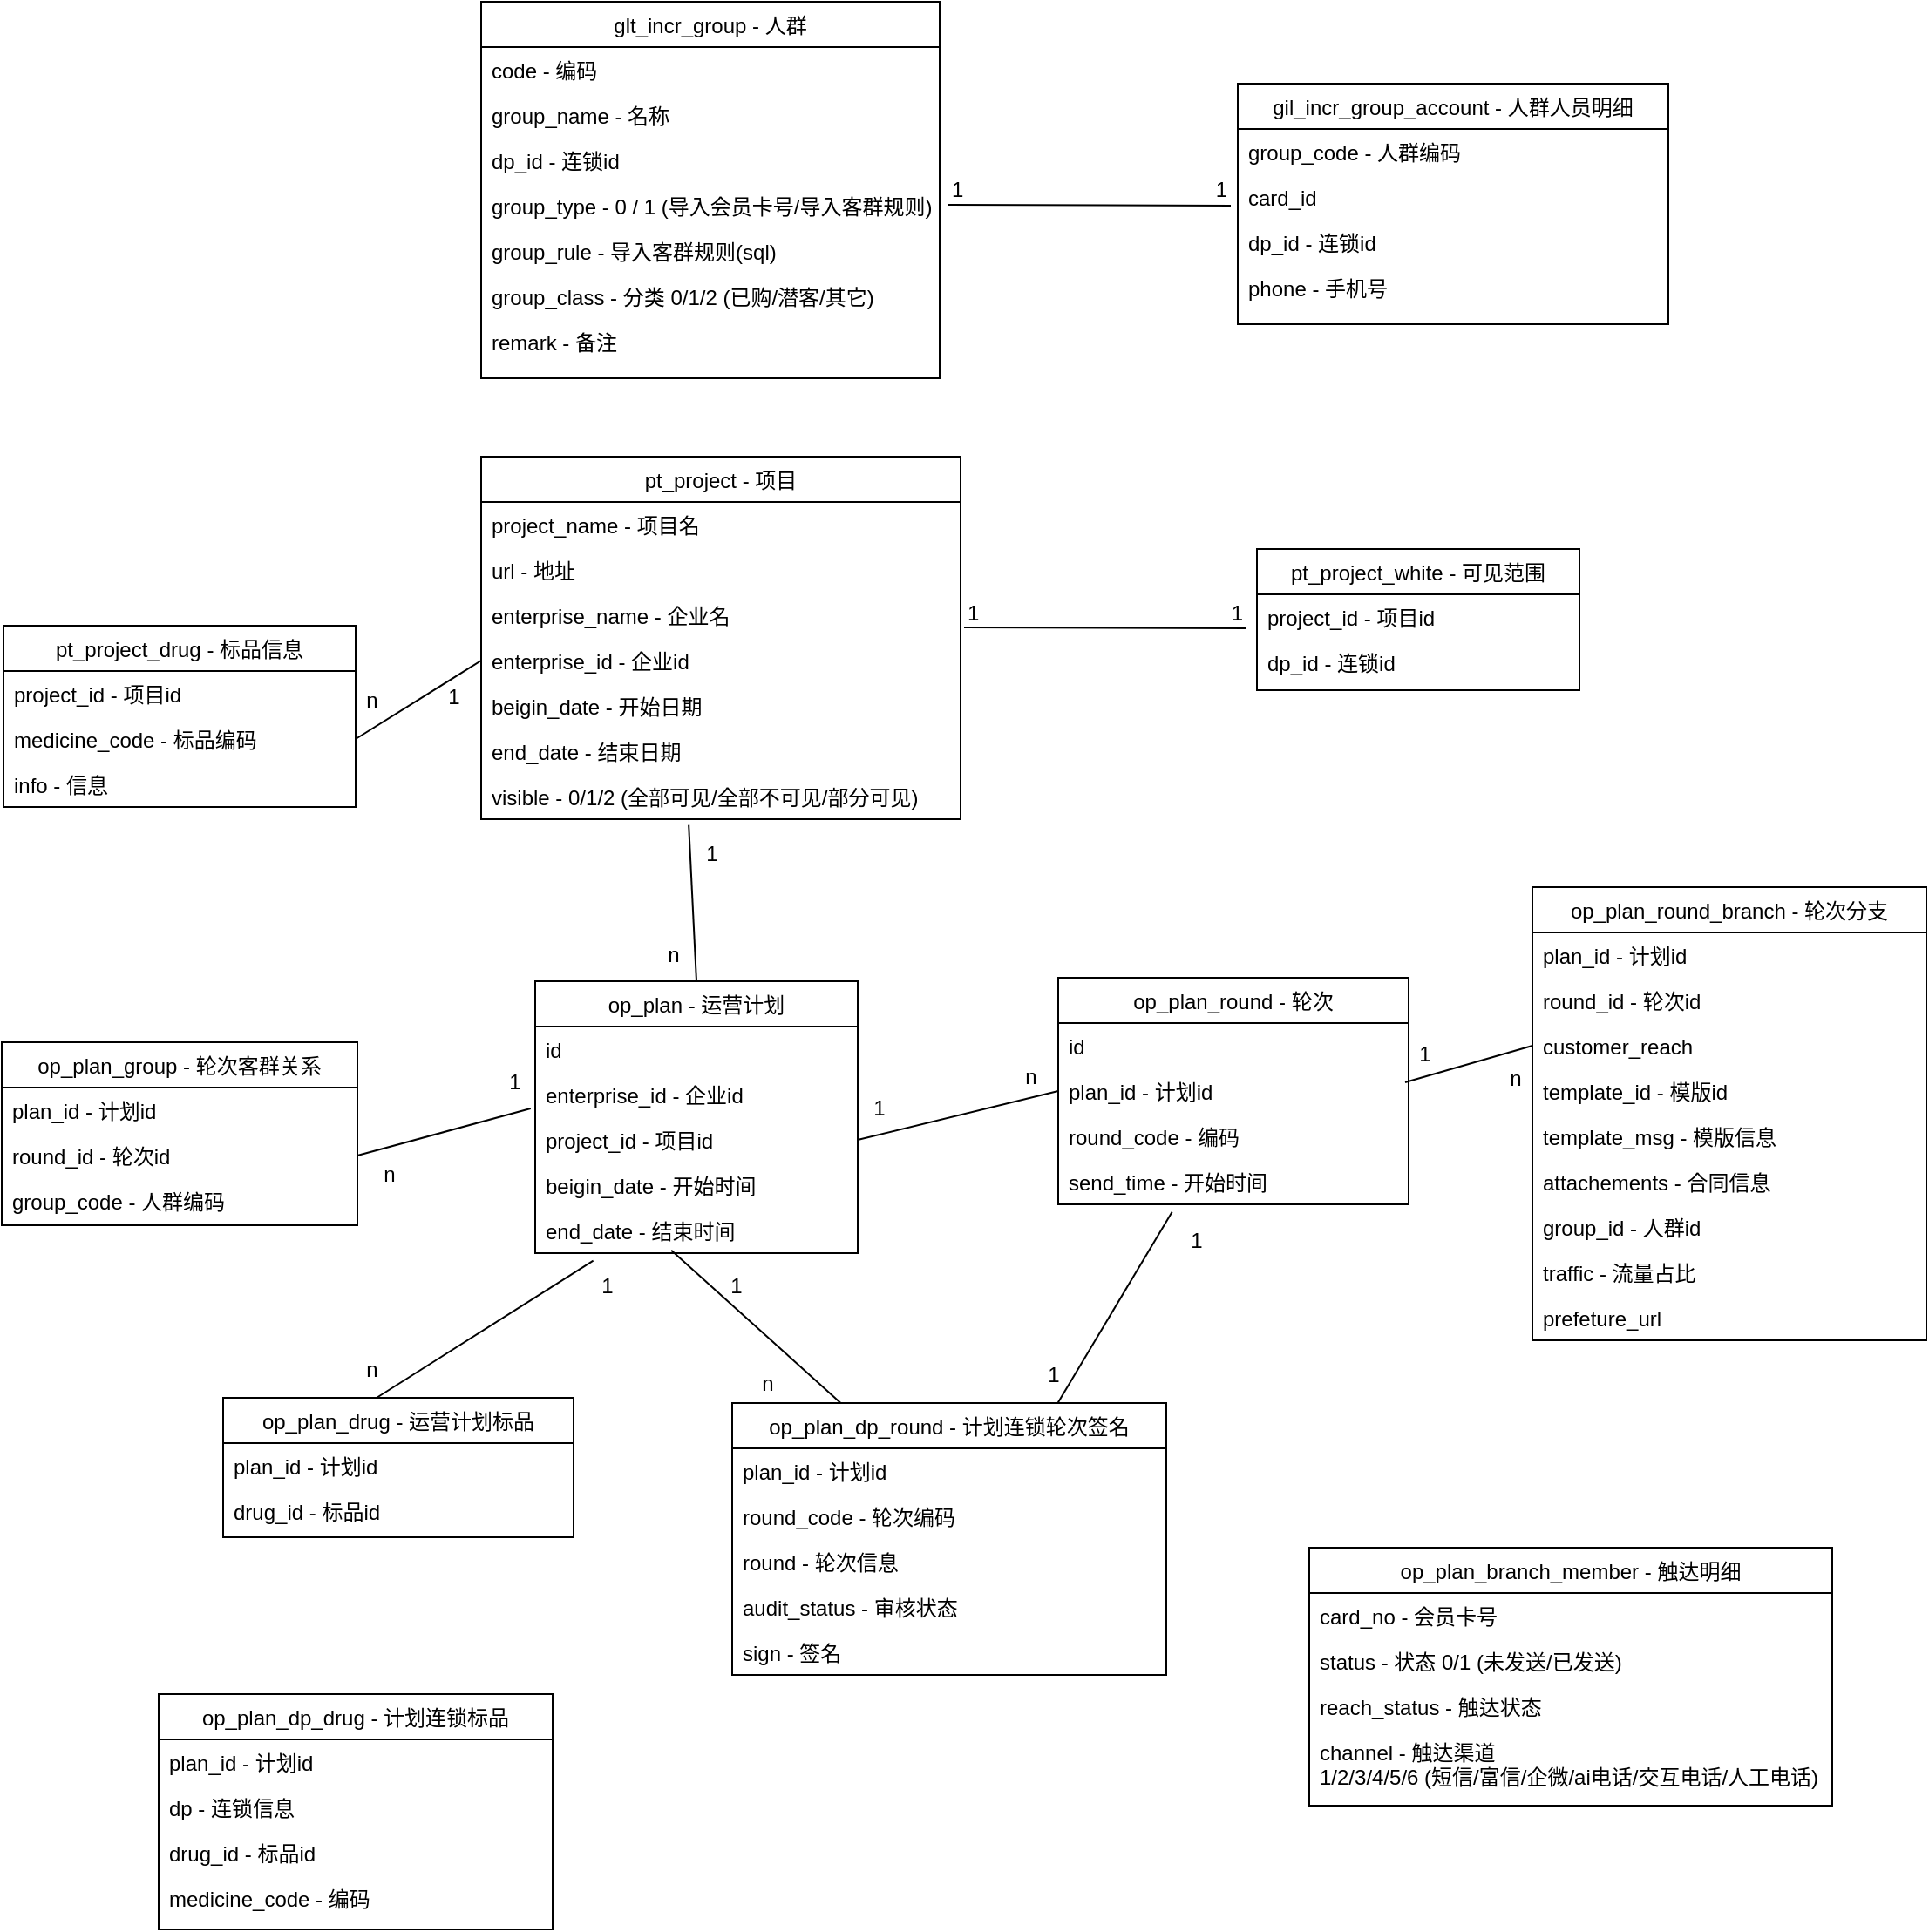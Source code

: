 <mxfile version="24.7.1" type="github">
  <diagram name="第 1 页" id="0kD7cie76N_yvC46N7F2">
    <mxGraphModel dx="2048" dy="759" grid="0" gridSize="10" guides="1" tooltips="1" connect="1" arrows="1" fold="1" page="1" pageScale="1" pageWidth="827" pageHeight="1169" math="0" shadow="0">
      <root>
        <mxCell id="0" />
        <mxCell id="1" parent="0" />
        <mxCell id="XGF8JMr5NNP9agzyp18E-1" value="glt_incr_group - 人群" style="swimlane;fontStyle=0;align=center;verticalAlign=top;childLayout=stackLayout;horizontal=1;startSize=26;horizontalStack=0;resizeParent=1;resizeLast=0;collapsible=1;marginBottom=0;rounded=0;shadow=0;strokeWidth=1;" vertex="1" parent="1">
          <mxGeometry x="121" y="11" width="263" height="216" as="geometry">
            <mxRectangle x="230" y="140" width="160" height="26" as="alternateBounds" />
          </mxGeometry>
        </mxCell>
        <mxCell id="XGF8JMr5NNP9agzyp18E-2" value="code - 编码" style="text;align=left;verticalAlign=top;spacingLeft=4;spacingRight=4;overflow=hidden;rotatable=0;points=[[0,0.5],[1,0.5]];portConstraint=eastwest;" vertex="1" parent="XGF8JMr5NNP9agzyp18E-1">
          <mxGeometry y="26" width="263" height="26" as="geometry" />
        </mxCell>
        <mxCell id="XGF8JMr5NNP9agzyp18E-3" value="group_name - 名称" style="text;align=left;verticalAlign=top;spacingLeft=4;spacingRight=4;overflow=hidden;rotatable=0;points=[[0,0.5],[1,0.5]];portConstraint=eastwest;rounded=0;shadow=0;html=0;" vertex="1" parent="XGF8JMr5NNP9agzyp18E-1">
          <mxGeometry y="52" width="263" height="26" as="geometry" />
        </mxCell>
        <mxCell id="XGF8JMr5NNP9agzyp18E-4" value="dp_id - 连锁id" style="text;align=left;verticalAlign=top;spacingLeft=4;spacingRight=4;overflow=hidden;rotatable=0;points=[[0,0.5],[1,0.5]];portConstraint=eastwest;rounded=0;shadow=0;html=0;" vertex="1" parent="XGF8JMr5NNP9agzyp18E-1">
          <mxGeometry y="78" width="263" height="26" as="geometry" />
        </mxCell>
        <mxCell id="XGF8JMr5NNP9agzyp18E-5" value="group_type - 0 / 1 (导入会员卡号/导入客群规则)" style="text;align=left;verticalAlign=top;spacingLeft=4;spacingRight=4;overflow=hidden;rotatable=0;points=[[0,0.5],[1,0.5]];portConstraint=eastwest;rounded=0;shadow=0;html=0;textShadow=0;" vertex="1" parent="XGF8JMr5NNP9agzyp18E-1">
          <mxGeometry y="104" width="263" height="26" as="geometry" />
        </mxCell>
        <mxCell id="XGF8JMr5NNP9agzyp18E-6" value="group_rule - 导入客群规则(sql)" style="text;align=left;verticalAlign=top;spacingLeft=4;spacingRight=4;overflow=hidden;rotatable=0;points=[[0,0.5],[1,0.5]];portConstraint=eastwest;rounded=0;shadow=0;html=0;textShadow=0;" vertex="1" parent="XGF8JMr5NNP9agzyp18E-1">
          <mxGeometry y="130" width="263" height="26" as="geometry" />
        </mxCell>
        <mxCell id="XGF8JMr5NNP9agzyp18E-7" value="group_class - 分类 0/1/2 (已购/潜客/其它)" style="text;align=left;verticalAlign=top;spacingLeft=4;spacingRight=4;overflow=hidden;rotatable=0;points=[[0,0.5],[1,0.5]];portConstraint=eastwest;rounded=0;shadow=0;html=0;textShadow=0;" vertex="1" parent="XGF8JMr5NNP9agzyp18E-1">
          <mxGeometry y="156" width="263" height="26" as="geometry" />
        </mxCell>
        <mxCell id="XGF8JMr5NNP9agzyp18E-8" value="remark - 备注" style="text;align=left;verticalAlign=top;spacingLeft=4;spacingRight=4;overflow=hidden;rotatable=0;points=[[0,0.5],[1,0.5]];portConstraint=eastwest;rounded=0;shadow=0;html=0;textShadow=0;" vertex="1" parent="XGF8JMr5NNP9agzyp18E-1">
          <mxGeometry y="182" width="263" height="26" as="geometry" />
        </mxCell>
        <mxCell id="XGF8JMr5NNP9agzyp18E-9" value="pt_project_drug - 标品信息" style="swimlane;fontStyle=0;align=center;verticalAlign=top;childLayout=stackLayout;horizontal=1;startSize=26;horizontalStack=0;resizeParent=1;resizeLast=0;collapsible=1;marginBottom=0;rounded=0;shadow=0;strokeWidth=1;" vertex="1" parent="1">
          <mxGeometry x="-153" y="369" width="202" height="104" as="geometry">
            <mxRectangle x="130" y="380" width="160" height="26" as="alternateBounds" />
          </mxGeometry>
        </mxCell>
        <mxCell id="XGF8JMr5NNP9agzyp18E-10" value="project_id - 项目id" style="text;align=left;verticalAlign=top;spacingLeft=4;spacingRight=4;overflow=hidden;rotatable=0;points=[[0,0.5],[1,0.5]];portConstraint=eastwest;" vertex="1" parent="XGF8JMr5NNP9agzyp18E-9">
          <mxGeometry y="26" width="202" height="26" as="geometry" />
        </mxCell>
        <mxCell id="XGF8JMr5NNP9agzyp18E-11" value="medicine_code - 标品编码" style="text;align=left;verticalAlign=top;spacingLeft=4;spacingRight=4;overflow=hidden;rotatable=0;points=[[0,0.5],[1,0.5]];portConstraint=eastwest;" vertex="1" parent="XGF8JMr5NNP9agzyp18E-9">
          <mxGeometry y="52" width="202" height="26" as="geometry" />
        </mxCell>
        <mxCell id="XGF8JMr5NNP9agzyp18E-12" value="info - 信息" style="text;align=left;verticalAlign=top;spacingLeft=4;spacingRight=4;overflow=hidden;rotatable=0;points=[[0,0.5],[1,0.5]];portConstraint=eastwest;" vertex="1" parent="XGF8JMr5NNP9agzyp18E-9">
          <mxGeometry y="78" width="202" height="26" as="geometry" />
        </mxCell>
        <mxCell id="XGF8JMr5NNP9agzyp18E-13" value="pt_project - 项目" style="swimlane;fontStyle=0;align=center;verticalAlign=top;childLayout=stackLayout;horizontal=1;startSize=26;horizontalStack=0;resizeParent=1;resizeLast=0;collapsible=1;marginBottom=0;rounded=0;shadow=0;strokeWidth=1;" vertex="1" parent="1">
          <mxGeometry x="121" y="272" width="275" height="208" as="geometry">
            <mxRectangle x="340" y="380" width="170" height="26" as="alternateBounds" />
          </mxGeometry>
        </mxCell>
        <mxCell id="XGF8JMr5NNP9agzyp18E-14" value="project_name - 项目名" style="text;align=left;verticalAlign=top;spacingLeft=4;spacingRight=4;overflow=hidden;rotatable=0;points=[[0,0.5],[1,0.5]];portConstraint=eastwest;" vertex="1" parent="XGF8JMr5NNP9agzyp18E-13">
          <mxGeometry y="26" width="275" height="26" as="geometry" />
        </mxCell>
        <mxCell id="XGF8JMr5NNP9agzyp18E-15" value="url - 地址" style="text;align=left;verticalAlign=top;spacingLeft=4;spacingRight=4;overflow=hidden;rotatable=0;points=[[0,0.5],[1,0.5]];portConstraint=eastwest;" vertex="1" parent="XGF8JMr5NNP9agzyp18E-13">
          <mxGeometry y="52" width="275" height="26" as="geometry" />
        </mxCell>
        <mxCell id="XGF8JMr5NNP9agzyp18E-16" value="enterprise_name - 企业名" style="text;align=left;verticalAlign=top;spacingLeft=4;spacingRight=4;overflow=hidden;rotatable=0;points=[[0,0.5],[1,0.5]];portConstraint=eastwest;" vertex="1" parent="XGF8JMr5NNP9agzyp18E-13">
          <mxGeometry y="78" width="275" height="26" as="geometry" />
        </mxCell>
        <mxCell id="XGF8JMr5NNP9agzyp18E-17" value="enterprise_id - 企业id" style="text;align=left;verticalAlign=top;spacingLeft=4;spacingRight=4;overflow=hidden;rotatable=0;points=[[0,0.5],[1,0.5]];portConstraint=eastwest;" vertex="1" parent="XGF8JMr5NNP9agzyp18E-13">
          <mxGeometry y="104" width="275" height="26" as="geometry" />
        </mxCell>
        <mxCell id="XGF8JMr5NNP9agzyp18E-18" value="beigin_date - 开始日期" style="text;align=left;verticalAlign=top;spacingLeft=4;spacingRight=4;overflow=hidden;rotatable=0;points=[[0,0.5],[1,0.5]];portConstraint=eastwest;" vertex="1" parent="XGF8JMr5NNP9agzyp18E-13">
          <mxGeometry y="130" width="275" height="26" as="geometry" />
        </mxCell>
        <mxCell id="XGF8JMr5NNP9agzyp18E-19" value="end_date - 结束日期" style="text;align=left;verticalAlign=top;spacingLeft=4;spacingRight=4;overflow=hidden;rotatable=0;points=[[0,0.5],[1,0.5]];portConstraint=eastwest;" vertex="1" parent="XGF8JMr5NNP9agzyp18E-13">
          <mxGeometry y="156" width="275" height="26" as="geometry" />
        </mxCell>
        <mxCell id="XGF8JMr5NNP9agzyp18E-20" value="visible - 0/1/2 (全部可见/全部不可见/部分可见)" style="text;align=left;verticalAlign=top;spacingLeft=4;spacingRight=4;overflow=hidden;rotatable=0;points=[[0,0.5],[1,0.5]];portConstraint=eastwest;" vertex="1" parent="XGF8JMr5NNP9agzyp18E-13">
          <mxGeometry y="182" width="275" height="26" as="geometry" />
        </mxCell>
        <mxCell id="XGF8JMr5NNP9agzyp18E-21" value="gil_incr_group_account - 人群人员明细" style="swimlane;fontStyle=0;align=center;verticalAlign=top;childLayout=stackLayout;horizontal=1;startSize=26;horizontalStack=0;resizeParent=1;resizeLast=0;collapsible=1;marginBottom=0;rounded=0;shadow=0;strokeWidth=1;" vertex="1" parent="1">
          <mxGeometry x="555" y="58" width="247" height="138" as="geometry">
            <mxRectangle x="550" y="140" width="160" height="26" as="alternateBounds" />
          </mxGeometry>
        </mxCell>
        <mxCell id="XGF8JMr5NNP9agzyp18E-22" value="group_code - 人群编码" style="text;align=left;verticalAlign=top;spacingLeft=4;spacingRight=4;overflow=hidden;rotatable=0;points=[[0,0.5],[1,0.5]];portConstraint=eastwest;" vertex="1" parent="XGF8JMr5NNP9agzyp18E-21">
          <mxGeometry y="26" width="247" height="26" as="geometry" />
        </mxCell>
        <mxCell id="XGF8JMr5NNP9agzyp18E-23" value="card_id" style="text;align=left;verticalAlign=top;spacingLeft=4;spacingRight=4;overflow=hidden;rotatable=0;points=[[0,0.5],[1,0.5]];portConstraint=eastwest;rounded=0;shadow=0;html=0;" vertex="1" parent="XGF8JMr5NNP9agzyp18E-21">
          <mxGeometry y="52" width="247" height="26" as="geometry" />
        </mxCell>
        <mxCell id="XGF8JMr5NNP9agzyp18E-24" value="dp_id - 连锁id" style="text;align=left;verticalAlign=top;spacingLeft=4;spacingRight=4;overflow=hidden;rotatable=0;points=[[0,0.5],[1,0.5]];portConstraint=eastwest;rounded=0;shadow=0;html=0;" vertex="1" parent="XGF8JMr5NNP9agzyp18E-21">
          <mxGeometry y="78" width="247" height="26" as="geometry" />
        </mxCell>
        <mxCell id="XGF8JMr5NNP9agzyp18E-25" value="phone - 手机号" style="text;align=left;verticalAlign=top;spacingLeft=4;spacingRight=4;overflow=hidden;rotatable=0;points=[[0,0.5],[1,0.5]];portConstraint=eastwest;rounded=0;shadow=0;html=0;" vertex="1" parent="XGF8JMr5NNP9agzyp18E-21">
          <mxGeometry y="104" width="247" height="28" as="geometry" />
        </mxCell>
        <mxCell id="XGF8JMr5NNP9agzyp18E-26" value="pt_project_white - 可见范围" style="swimlane;fontStyle=0;align=center;verticalAlign=top;childLayout=stackLayout;horizontal=1;startSize=26;horizontalStack=0;resizeParent=1;resizeLast=0;collapsible=1;marginBottom=0;rounded=0;shadow=0;strokeWidth=1;" vertex="1" parent="1">
          <mxGeometry x="566" y="325" width="185" height="81" as="geometry">
            <mxRectangle x="130" y="380" width="160" height="26" as="alternateBounds" />
          </mxGeometry>
        </mxCell>
        <mxCell id="XGF8JMr5NNP9agzyp18E-27" value="project_id - 项目id" style="text;align=left;verticalAlign=top;spacingLeft=4;spacingRight=4;overflow=hidden;rotatable=0;points=[[0,0.5],[1,0.5]];portConstraint=eastwest;" vertex="1" parent="XGF8JMr5NNP9agzyp18E-26">
          <mxGeometry y="26" width="185" height="26" as="geometry" />
        </mxCell>
        <mxCell id="XGF8JMr5NNP9agzyp18E-28" value="dp_id - 连锁id" style="text;align=left;verticalAlign=top;spacingLeft=4;spacingRight=4;overflow=hidden;rotatable=0;points=[[0,0.5],[1,0.5]];portConstraint=eastwest;rounded=0;shadow=0;html=0;" vertex="1" parent="XGF8JMr5NNP9agzyp18E-26">
          <mxGeometry y="52" width="185" height="26" as="geometry" />
        </mxCell>
        <mxCell id="XGF8JMr5NNP9agzyp18E-29" value="op_plan - 运营计划" style="swimlane;fontStyle=0;align=center;verticalAlign=top;childLayout=stackLayout;horizontal=1;startSize=26;horizontalStack=0;resizeParent=1;resizeLast=0;collapsible=1;marginBottom=0;rounded=0;shadow=0;strokeWidth=1;" vertex="1" parent="1">
          <mxGeometry x="152" y="573" width="185" height="156" as="geometry">
            <mxRectangle x="130" y="380" width="160" height="26" as="alternateBounds" />
          </mxGeometry>
        </mxCell>
        <mxCell id="XGF8JMr5NNP9agzyp18E-30" value="id" style="text;align=left;verticalAlign=top;spacingLeft=4;spacingRight=4;overflow=hidden;rotatable=0;points=[[0,0.5],[1,0.5]];portConstraint=eastwest;" vertex="1" parent="XGF8JMr5NNP9agzyp18E-29">
          <mxGeometry y="26" width="185" height="26" as="geometry" />
        </mxCell>
        <mxCell id="XGF8JMr5NNP9agzyp18E-31" value="enterprise_id - 企业id" style="text;align=left;verticalAlign=top;spacingLeft=4;spacingRight=4;overflow=hidden;rotatable=0;points=[[0,0.5],[1,0.5]];portConstraint=eastwest;" vertex="1" parent="XGF8JMr5NNP9agzyp18E-29">
          <mxGeometry y="52" width="185" height="26" as="geometry" />
        </mxCell>
        <mxCell id="XGF8JMr5NNP9agzyp18E-32" value="project_id - 项目id" style="text;align=left;verticalAlign=top;spacingLeft=4;spacingRight=4;overflow=hidden;rotatable=0;points=[[0,0.5],[1,0.5]];portConstraint=eastwest;rounded=0;shadow=0;html=0;" vertex="1" parent="XGF8JMr5NNP9agzyp18E-29">
          <mxGeometry y="78" width="185" height="26" as="geometry" />
        </mxCell>
        <mxCell id="XGF8JMr5NNP9agzyp18E-33" value="beigin_date - 开始时间" style="text;align=left;verticalAlign=top;spacingLeft=4;spacingRight=4;overflow=hidden;rotatable=0;points=[[0,0.5],[1,0.5]];portConstraint=eastwest;rounded=0;shadow=0;html=0;" vertex="1" parent="XGF8JMr5NNP9agzyp18E-29">
          <mxGeometry y="104" width="185" height="26" as="geometry" />
        </mxCell>
        <mxCell id="XGF8JMr5NNP9agzyp18E-34" value="end_date - 结束时间" style="text;align=left;verticalAlign=top;spacingLeft=4;spacingRight=4;overflow=hidden;rotatable=0;points=[[0,0.5],[1,0.5]];portConstraint=eastwest;rounded=0;shadow=0;html=0;" vertex="1" parent="XGF8JMr5NNP9agzyp18E-29">
          <mxGeometry y="130" width="185" height="26" as="geometry" />
        </mxCell>
        <mxCell id="XGF8JMr5NNP9agzyp18E-35" value="op_plan_drug - 运营计划标品" style="swimlane;fontStyle=0;align=center;verticalAlign=top;childLayout=stackLayout;horizontal=1;startSize=26;horizontalStack=0;resizeParent=1;resizeLast=0;collapsible=1;marginBottom=0;rounded=0;shadow=0;strokeWidth=1;" vertex="1" parent="1">
          <mxGeometry x="-27" y="812" width="201" height="80" as="geometry">
            <mxRectangle x="130" y="380" width="160" height="26" as="alternateBounds" />
          </mxGeometry>
        </mxCell>
        <mxCell id="XGF8JMr5NNP9agzyp18E-36" value="plan_id - 计划id" style="text;align=left;verticalAlign=top;spacingLeft=4;spacingRight=4;overflow=hidden;rotatable=0;points=[[0,0.5],[1,0.5]];portConstraint=eastwest;" vertex="1" parent="XGF8JMr5NNP9agzyp18E-35">
          <mxGeometry y="26" width="201" height="26" as="geometry" />
        </mxCell>
        <mxCell id="XGF8JMr5NNP9agzyp18E-37" value="drug_id - 标品id" style="text;align=left;verticalAlign=top;spacingLeft=4;spacingRight=4;overflow=hidden;rotatable=0;points=[[0,0.5],[1,0.5]];portConstraint=eastwest;rounded=0;shadow=0;html=0;" vertex="1" parent="XGF8JMr5NNP9agzyp18E-35">
          <mxGeometry y="52" width="201" height="26" as="geometry" />
        </mxCell>
        <mxCell id="XGF8JMr5NNP9agzyp18E-38" value="op_plan_round - 轮次" style="swimlane;fontStyle=0;align=center;verticalAlign=top;childLayout=stackLayout;horizontal=1;startSize=26;horizontalStack=0;resizeParent=1;resizeLast=0;collapsible=1;marginBottom=0;rounded=0;shadow=0;strokeWidth=1;" vertex="1" parent="1">
          <mxGeometry x="452" y="571" width="201" height="130" as="geometry">
            <mxRectangle x="130" y="380" width="160" height="26" as="alternateBounds" />
          </mxGeometry>
        </mxCell>
        <mxCell id="XGF8JMr5NNP9agzyp18E-39" value="id" style="text;align=left;verticalAlign=top;spacingLeft=4;spacingRight=4;overflow=hidden;rotatable=0;points=[[0,0.5],[1,0.5]];portConstraint=eastwest;" vertex="1" parent="XGF8JMr5NNP9agzyp18E-38">
          <mxGeometry y="26" width="201" height="26" as="geometry" />
        </mxCell>
        <mxCell id="XGF8JMr5NNP9agzyp18E-40" value="plan_id - 计划id" style="text;align=left;verticalAlign=top;spacingLeft=4;spacingRight=4;overflow=hidden;rotatable=0;points=[[0,0.5],[1,0.5]];portConstraint=eastwest;" vertex="1" parent="XGF8JMr5NNP9agzyp18E-38">
          <mxGeometry y="52" width="201" height="26" as="geometry" />
        </mxCell>
        <mxCell id="XGF8JMr5NNP9agzyp18E-41" value="round_code - 编码" style="text;align=left;verticalAlign=top;spacingLeft=4;spacingRight=4;overflow=hidden;rotatable=0;points=[[0,0.5],[1,0.5]];portConstraint=eastwest;rounded=0;shadow=0;html=0;" vertex="1" parent="XGF8JMr5NNP9agzyp18E-38">
          <mxGeometry y="78" width="201" height="26" as="geometry" />
        </mxCell>
        <mxCell id="XGF8JMr5NNP9agzyp18E-42" value="send_time - 开始时间" style="text;align=left;verticalAlign=top;spacingLeft=4;spacingRight=4;overflow=hidden;rotatable=0;points=[[0,0.5],[1,0.5]];portConstraint=eastwest;rounded=0;shadow=0;html=0;" vertex="1" parent="XGF8JMr5NNP9agzyp18E-38">
          <mxGeometry y="104" width="201" height="26" as="geometry" />
        </mxCell>
        <mxCell id="XGF8JMr5NNP9agzyp18E-43" value="op_plan_group - 轮次客群关系" style="swimlane;fontStyle=0;align=center;verticalAlign=top;childLayout=stackLayout;horizontal=1;startSize=26;horizontalStack=0;resizeParent=1;resizeLast=0;collapsible=1;marginBottom=0;rounded=0;shadow=0;strokeWidth=1;" vertex="1" parent="1">
          <mxGeometry x="-154" y="608" width="204" height="105" as="geometry">
            <mxRectangle x="130" y="380" width="160" height="26" as="alternateBounds" />
          </mxGeometry>
        </mxCell>
        <mxCell id="XGF8JMr5NNP9agzyp18E-44" value="plan_id - 计划id" style="text;align=left;verticalAlign=top;spacingLeft=4;spacingRight=4;overflow=hidden;rotatable=0;points=[[0,0.5],[1,0.5]];portConstraint=eastwest;" vertex="1" parent="XGF8JMr5NNP9agzyp18E-43">
          <mxGeometry y="26" width="204" height="26" as="geometry" />
        </mxCell>
        <mxCell id="XGF8JMr5NNP9agzyp18E-45" value="round_id - 轮次id" style="text;align=left;verticalAlign=top;spacingLeft=4;spacingRight=4;overflow=hidden;rotatable=0;points=[[0,0.5],[1,0.5]];portConstraint=eastwest;rounded=0;shadow=0;html=0;" vertex="1" parent="XGF8JMr5NNP9agzyp18E-43">
          <mxGeometry y="52" width="204" height="26" as="geometry" />
        </mxCell>
        <mxCell id="XGF8JMr5NNP9agzyp18E-46" value="group_code - 人群编码" style="text;align=left;verticalAlign=top;spacingLeft=4;spacingRight=4;overflow=hidden;rotatable=0;points=[[0,0.5],[1,0.5]];portConstraint=eastwest;rounded=0;shadow=0;html=0;" vertex="1" parent="XGF8JMr5NNP9agzyp18E-43">
          <mxGeometry y="78" width="204" height="26" as="geometry" />
        </mxCell>
        <mxCell id="XGF8JMr5NNP9agzyp18E-47" value="op_plan_round_branch - 轮次分支" style="swimlane;fontStyle=0;align=center;verticalAlign=top;childLayout=stackLayout;horizontal=1;startSize=26;horizontalStack=0;resizeParent=1;resizeLast=0;collapsible=1;marginBottom=0;rounded=0;shadow=0;strokeWidth=1;" vertex="1" parent="1">
          <mxGeometry x="724" y="519" width="226" height="260" as="geometry">
            <mxRectangle x="130" y="380" width="160" height="26" as="alternateBounds" />
          </mxGeometry>
        </mxCell>
        <mxCell id="XGF8JMr5NNP9agzyp18E-48" value="plan_id - 计划id" style="text;align=left;verticalAlign=top;spacingLeft=4;spacingRight=4;overflow=hidden;rotatable=0;points=[[0,0.5],[1,0.5]];portConstraint=eastwest;" vertex="1" parent="XGF8JMr5NNP9agzyp18E-47">
          <mxGeometry y="26" width="226" height="26" as="geometry" />
        </mxCell>
        <mxCell id="XGF8JMr5NNP9agzyp18E-49" value="round_id - 轮次id" style="text;align=left;verticalAlign=top;spacingLeft=4;spacingRight=4;overflow=hidden;rotatable=0;points=[[0,0.5],[1,0.5]];portConstraint=eastwest;rounded=0;shadow=0;html=0;" vertex="1" parent="XGF8JMr5NNP9agzyp18E-47">
          <mxGeometry y="52" width="226" height="26" as="geometry" />
        </mxCell>
        <mxCell id="XGF8JMr5NNP9agzyp18E-50" value="customer_reach" style="text;align=left;verticalAlign=top;spacingLeft=4;spacingRight=4;overflow=hidden;rotatable=0;points=[[0,0.5],[1,0.5]];portConstraint=eastwest;rounded=0;shadow=0;html=0;" vertex="1" parent="XGF8JMr5NNP9agzyp18E-47">
          <mxGeometry y="78" width="226" height="26" as="geometry" />
        </mxCell>
        <mxCell id="XGF8JMr5NNP9agzyp18E-51" value="template_id - 模版id" style="text;align=left;verticalAlign=top;spacingLeft=4;spacingRight=4;overflow=hidden;rotatable=0;points=[[0,0.5],[1,0.5]];portConstraint=eastwest;rounded=0;shadow=0;html=0;" vertex="1" parent="XGF8JMr5NNP9agzyp18E-47">
          <mxGeometry y="104" width="226" height="26" as="geometry" />
        </mxCell>
        <mxCell id="XGF8JMr5NNP9agzyp18E-52" value="template_msg - 模版信息" style="text;align=left;verticalAlign=top;spacingLeft=4;spacingRight=4;overflow=hidden;rotatable=0;points=[[0,0.5],[1,0.5]];portConstraint=eastwest;rounded=0;shadow=0;html=0;" vertex="1" parent="XGF8JMr5NNP9agzyp18E-47">
          <mxGeometry y="130" width="226" height="26" as="geometry" />
        </mxCell>
        <mxCell id="XGF8JMr5NNP9agzyp18E-53" value="attachements - 合同信息" style="text;align=left;verticalAlign=top;spacingLeft=4;spacingRight=4;overflow=hidden;rotatable=0;points=[[0,0.5],[1,0.5]];portConstraint=eastwest;rounded=0;shadow=0;html=0;" vertex="1" parent="XGF8JMr5NNP9agzyp18E-47">
          <mxGeometry y="156" width="226" height="26" as="geometry" />
        </mxCell>
        <mxCell id="XGF8JMr5NNP9agzyp18E-54" value="group_id - 人群id" style="text;align=left;verticalAlign=top;spacingLeft=4;spacingRight=4;overflow=hidden;rotatable=0;points=[[0,0.5],[1,0.5]];portConstraint=eastwest;rounded=0;shadow=0;html=0;" vertex="1" parent="XGF8JMr5NNP9agzyp18E-47">
          <mxGeometry y="182" width="226" height="26" as="geometry" />
        </mxCell>
        <mxCell id="XGF8JMr5NNP9agzyp18E-55" value="traffic - 流量占比" style="text;align=left;verticalAlign=top;spacingLeft=4;spacingRight=4;overflow=hidden;rotatable=0;points=[[0,0.5],[1,0.5]];portConstraint=eastwest;rounded=0;shadow=0;html=0;" vertex="1" parent="XGF8JMr5NNP9agzyp18E-47">
          <mxGeometry y="208" width="226" height="26" as="geometry" />
        </mxCell>
        <mxCell id="XGF8JMr5NNP9agzyp18E-56" value="prefeture_url" style="text;align=left;verticalAlign=top;spacingLeft=4;spacingRight=4;overflow=hidden;rotatable=0;points=[[0,0.5],[1,0.5]];portConstraint=eastwest;rounded=0;shadow=0;html=0;" vertex="1" parent="XGF8JMr5NNP9agzyp18E-47">
          <mxGeometry y="234" width="226" height="26" as="geometry" />
        </mxCell>
        <mxCell id="XGF8JMr5NNP9agzyp18E-57" value="op_plan_dp_drug - 计划连锁标品" style="swimlane;fontStyle=0;align=center;verticalAlign=top;childLayout=stackLayout;horizontal=1;startSize=26;horizontalStack=0;resizeParent=1;resizeLast=0;collapsible=1;marginBottom=0;rounded=0;shadow=0;strokeWidth=1;" vertex="1" parent="1">
          <mxGeometry x="-64" y="982" width="226" height="135" as="geometry">
            <mxRectangle x="130" y="380" width="160" height="26" as="alternateBounds" />
          </mxGeometry>
        </mxCell>
        <mxCell id="XGF8JMr5NNP9agzyp18E-58" value="plan_id - 计划id" style="text;align=left;verticalAlign=top;spacingLeft=4;spacingRight=4;overflow=hidden;rotatable=0;points=[[0,0.5],[1,0.5]];portConstraint=eastwest;" vertex="1" parent="XGF8JMr5NNP9agzyp18E-57">
          <mxGeometry y="26" width="226" height="26" as="geometry" />
        </mxCell>
        <mxCell id="XGF8JMr5NNP9agzyp18E-59" value="dp - 连锁信息" style="text;align=left;verticalAlign=top;spacingLeft=4;spacingRight=4;overflow=hidden;rotatable=0;points=[[0,0.5],[1,0.5]];portConstraint=eastwest;rounded=0;shadow=0;html=0;" vertex="1" parent="XGF8JMr5NNP9agzyp18E-57">
          <mxGeometry y="52" width="226" height="26" as="geometry" />
        </mxCell>
        <mxCell id="XGF8JMr5NNP9agzyp18E-60" value="drug_id - 标品id" style="text;align=left;verticalAlign=top;spacingLeft=4;spacingRight=4;overflow=hidden;rotatable=0;points=[[0,0.5],[1,0.5]];portConstraint=eastwest;rounded=0;shadow=0;html=0;" vertex="1" parent="XGF8JMr5NNP9agzyp18E-57">
          <mxGeometry y="78" width="226" height="26" as="geometry" />
        </mxCell>
        <mxCell id="XGF8JMr5NNP9agzyp18E-61" value="medicine_code - 编码" style="text;align=left;verticalAlign=top;spacingLeft=4;spacingRight=4;overflow=hidden;rotatable=0;points=[[0,0.5],[1,0.5]];portConstraint=eastwest;rounded=0;shadow=0;html=0;" vertex="1" parent="XGF8JMr5NNP9agzyp18E-57">
          <mxGeometry y="104" width="226" height="26" as="geometry" />
        </mxCell>
        <mxCell id="XGF8JMr5NNP9agzyp18E-62" value="op_plan_dp_round - 计划连锁轮次签名" style="swimlane;fontStyle=0;align=center;verticalAlign=top;childLayout=stackLayout;horizontal=1;startSize=26;horizontalStack=0;resizeParent=1;resizeLast=0;collapsible=1;marginBottom=0;rounded=0;shadow=0;strokeWidth=1;" vertex="1" parent="1">
          <mxGeometry x="265" y="815" width="249" height="156" as="geometry">
            <mxRectangle x="130" y="380" width="160" height="26" as="alternateBounds" />
          </mxGeometry>
        </mxCell>
        <mxCell id="XGF8JMr5NNP9agzyp18E-63" value="plan_id - 计划id" style="text;align=left;verticalAlign=top;spacingLeft=4;spacingRight=4;overflow=hidden;rotatable=0;points=[[0,0.5],[1,0.5]];portConstraint=eastwest;" vertex="1" parent="XGF8JMr5NNP9agzyp18E-62">
          <mxGeometry y="26" width="249" height="26" as="geometry" />
        </mxCell>
        <mxCell id="XGF8JMr5NNP9agzyp18E-64" value="round_code - 轮次编码" style="text;align=left;verticalAlign=top;spacingLeft=4;spacingRight=4;overflow=hidden;rotatable=0;points=[[0,0.5],[1,0.5]];portConstraint=eastwest;rounded=0;shadow=0;html=0;" vertex="1" parent="XGF8JMr5NNP9agzyp18E-62">
          <mxGeometry y="52" width="249" height="26" as="geometry" />
        </mxCell>
        <mxCell id="XGF8JMr5NNP9agzyp18E-65" value="round - 轮次信息" style="text;align=left;verticalAlign=top;spacingLeft=4;spacingRight=4;overflow=hidden;rotatable=0;points=[[0,0.5],[1,0.5]];portConstraint=eastwest;rounded=0;shadow=0;html=0;" vertex="1" parent="XGF8JMr5NNP9agzyp18E-62">
          <mxGeometry y="78" width="249" height="26" as="geometry" />
        </mxCell>
        <mxCell id="XGF8JMr5NNP9agzyp18E-66" value="audit_status - 审核状态" style="text;align=left;verticalAlign=top;spacingLeft=4;spacingRight=4;overflow=hidden;rotatable=0;points=[[0,0.5],[1,0.5]];portConstraint=eastwest;rounded=0;shadow=0;html=0;" vertex="1" parent="XGF8JMr5NNP9agzyp18E-62">
          <mxGeometry y="104" width="249" height="26" as="geometry" />
        </mxCell>
        <mxCell id="XGF8JMr5NNP9agzyp18E-67" value="sign - 签名" style="text;align=left;verticalAlign=top;spacingLeft=4;spacingRight=4;overflow=hidden;rotatable=0;points=[[0,0.5],[1,0.5]];portConstraint=eastwest;rounded=0;shadow=0;html=0;" vertex="1" parent="XGF8JMr5NNP9agzyp18E-62">
          <mxGeometry y="130" width="249" height="26" as="geometry" />
        </mxCell>
        <mxCell id="XGF8JMr5NNP9agzyp18E-68" value="op_plan_branch_member - 触达明细" style="swimlane;fontStyle=0;align=center;verticalAlign=top;childLayout=stackLayout;horizontal=1;startSize=26;horizontalStack=0;resizeParent=1;resizeLast=0;collapsible=1;marginBottom=0;rounded=0;shadow=0;strokeWidth=1;" vertex="1" parent="1">
          <mxGeometry x="596" y="898" width="300" height="148" as="geometry">
            <mxRectangle x="130" y="380" width="160" height="26" as="alternateBounds" />
          </mxGeometry>
        </mxCell>
        <mxCell id="XGF8JMr5NNP9agzyp18E-69" value="card_no - 会员卡号" style="text;align=left;verticalAlign=top;spacingLeft=4;spacingRight=4;overflow=hidden;rotatable=0;points=[[0,0.5],[1,0.5]];portConstraint=eastwest;" vertex="1" parent="XGF8JMr5NNP9agzyp18E-68">
          <mxGeometry y="26" width="300" height="26" as="geometry" />
        </mxCell>
        <mxCell id="XGF8JMr5NNP9agzyp18E-70" value="status - 状态 0/1 (未发送/已发送)" style="text;align=left;verticalAlign=top;spacingLeft=4;spacingRight=4;overflow=hidden;rotatable=0;points=[[0,0.5],[1,0.5]];portConstraint=eastwest;rounded=0;shadow=0;html=0;" vertex="1" parent="XGF8JMr5NNP9agzyp18E-68">
          <mxGeometry y="52" width="300" height="26" as="geometry" />
        </mxCell>
        <mxCell id="XGF8JMr5NNP9agzyp18E-71" value="reach_status - 触达状态" style="text;align=left;verticalAlign=top;spacingLeft=4;spacingRight=4;overflow=hidden;rotatable=0;points=[[0,0.5],[1,0.5]];portConstraint=eastwest;rounded=0;shadow=0;html=0;" vertex="1" parent="XGF8JMr5NNP9agzyp18E-68">
          <mxGeometry y="78" width="300" height="26" as="geometry" />
        </mxCell>
        <mxCell id="XGF8JMr5NNP9agzyp18E-72" value="channel - 触达渠道 &#xa;1/2/3/4/5/6 (短信/富信/企微/ai电话/交互电话/人工电话)" style="text;align=left;verticalAlign=top;spacingLeft=4;spacingRight=4;overflow=hidden;rotatable=0;points=[[0,0.5],[1,0.5]];portConstraint=eastwest;rounded=0;shadow=0;html=0;" vertex="1" parent="XGF8JMr5NNP9agzyp18E-68">
          <mxGeometry y="104" width="300" height="44" as="geometry" />
        </mxCell>
        <mxCell id="XGF8JMr5NNP9agzyp18E-73" value="" style="endArrow=none;html=1;rounded=0;" edge="1" parent="1">
          <mxGeometry relative="1" as="geometry">
            <mxPoint x="389" y="127.5" as="sourcePoint" />
            <mxPoint x="551" y="128" as="targetPoint" />
          </mxGeometry>
        </mxCell>
        <mxCell id="XGF8JMr5NNP9agzyp18E-74" value="1" style="resizable=0;html=1;whiteSpace=wrap;align=left;verticalAlign=bottom;" connectable="0" vertex="1" parent="XGF8JMr5NNP9agzyp18E-73">
          <mxGeometry x="-1" relative="1" as="geometry" />
        </mxCell>
        <mxCell id="XGF8JMr5NNP9agzyp18E-75" value="1" style="resizable=0;html=1;whiteSpace=wrap;align=right;verticalAlign=bottom;" connectable="0" vertex="1" parent="XGF8JMr5NNP9agzyp18E-73">
          <mxGeometry x="1" relative="1" as="geometry" />
        </mxCell>
        <mxCell id="XGF8JMr5NNP9agzyp18E-76" value="" style="endArrow=none;html=1;rounded=0;" edge="1" parent="1">
          <mxGeometry relative="1" as="geometry">
            <mxPoint x="398" y="370" as="sourcePoint" />
            <mxPoint x="560" y="370.5" as="targetPoint" />
          </mxGeometry>
        </mxCell>
        <mxCell id="XGF8JMr5NNP9agzyp18E-77" value="1" style="resizable=0;html=1;whiteSpace=wrap;align=left;verticalAlign=bottom;" connectable="0" vertex="1" parent="XGF8JMr5NNP9agzyp18E-76">
          <mxGeometry x="-1" relative="1" as="geometry" />
        </mxCell>
        <mxCell id="XGF8JMr5NNP9agzyp18E-78" value="1" style="resizable=0;html=1;whiteSpace=wrap;align=right;verticalAlign=bottom;" connectable="0" vertex="1" parent="XGF8JMr5NNP9agzyp18E-76">
          <mxGeometry x="1" relative="1" as="geometry" />
        </mxCell>
        <mxCell id="XGF8JMr5NNP9agzyp18E-79" value="" style="endArrow=none;html=1;rounded=0;entryX=0.5;entryY=0;entryDx=0;entryDy=0;exitX=0.433;exitY=1.128;exitDx=0;exitDy=0;exitPerimeter=0;" edge="1" parent="1" source="XGF8JMr5NNP9agzyp18E-20" target="XGF8JMr5NNP9agzyp18E-29">
          <mxGeometry relative="1" as="geometry">
            <mxPoint x="163.5" y="529" as="sourcePoint" />
            <mxPoint x="325.5" y="529.5" as="targetPoint" />
          </mxGeometry>
        </mxCell>
        <mxCell id="XGF8JMr5NNP9agzyp18E-80" value="" style="resizable=0;html=1;whiteSpace=wrap;align=left;verticalAlign=bottom;" connectable="0" vertex="1" parent="XGF8JMr5NNP9agzyp18E-79">
          <mxGeometry x="-1" relative="1" as="geometry" />
        </mxCell>
        <mxCell id="XGF8JMr5NNP9agzyp18E-81" value="" style="resizable=0;html=1;whiteSpace=wrap;align=right;verticalAlign=bottom;" connectable="0" vertex="1" parent="XGF8JMr5NNP9agzyp18E-79">
          <mxGeometry x="1" relative="1" as="geometry" />
        </mxCell>
        <mxCell id="XGF8JMr5NNP9agzyp18E-82" value="1" style="text;html=1;align=center;verticalAlign=middle;resizable=0;points=[];autosize=1;strokeColor=none;fillColor=none;" vertex="1" parent="1">
          <mxGeometry x="240" y="487" width="25" height="26" as="geometry" />
        </mxCell>
        <mxCell id="XGF8JMr5NNP9agzyp18E-83" value="n" style="text;html=1;align=center;verticalAlign=middle;resizable=0;points=[];autosize=1;strokeColor=none;fillColor=none;" vertex="1" parent="1">
          <mxGeometry x="218" y="545" width="25" height="26" as="geometry" />
        </mxCell>
        <mxCell id="XGF8JMr5NNP9agzyp18E-84" value="" style="endArrow=none;html=1;rounded=0;entryX=1;entryY=0.5;entryDx=0;entryDy=0;exitX=0;exitY=0.5;exitDx=0;exitDy=0;" edge="1" parent="1" source="XGF8JMr5NNP9agzyp18E-40" target="XGF8JMr5NNP9agzyp18E-32">
          <mxGeometry relative="1" as="geometry">
            <mxPoint x="375" y="584" as="sourcePoint" />
            <mxPoint x="380" y="674" as="targetPoint" />
          </mxGeometry>
        </mxCell>
        <mxCell id="XGF8JMr5NNP9agzyp18E-85" value="" style="resizable=0;html=1;whiteSpace=wrap;align=left;verticalAlign=bottom;" connectable="0" vertex="1" parent="XGF8JMr5NNP9agzyp18E-84">
          <mxGeometry x="-1" relative="1" as="geometry" />
        </mxCell>
        <mxCell id="XGF8JMr5NNP9agzyp18E-86" value="" style="resizable=0;html=1;whiteSpace=wrap;align=right;verticalAlign=bottom;" connectable="0" vertex="1" parent="XGF8JMr5NNP9agzyp18E-84">
          <mxGeometry x="1" relative="1" as="geometry" />
        </mxCell>
        <mxCell id="XGF8JMr5NNP9agzyp18E-87" value="1" style="text;html=1;align=center;verticalAlign=middle;resizable=0;points=[];autosize=1;strokeColor=none;fillColor=none;" vertex="1" parent="1">
          <mxGeometry x="336" y="633" width="25" height="26" as="geometry" />
        </mxCell>
        <mxCell id="XGF8JMr5NNP9agzyp18E-88" value="n" style="text;html=1;align=center;verticalAlign=middle;resizable=0;points=[];autosize=1;strokeColor=none;fillColor=none;" vertex="1" parent="1">
          <mxGeometry x="423" y="615" width="25" height="26" as="geometry" />
        </mxCell>
        <mxCell id="XGF8JMr5NNP9agzyp18E-89" value="" style="endArrow=none;html=1;rounded=0;exitX=0;exitY=0.5;exitDx=0;exitDy=0;" edge="1" parent="1" source="XGF8JMr5NNP9agzyp18E-50">
          <mxGeometry relative="1" as="geometry">
            <mxPoint x="754" y="609" as="sourcePoint" />
            <mxPoint x="651" y="631" as="targetPoint" />
          </mxGeometry>
        </mxCell>
        <mxCell id="XGF8JMr5NNP9agzyp18E-90" value="" style="resizable=0;html=1;whiteSpace=wrap;align=left;verticalAlign=bottom;" connectable="0" vertex="1" parent="XGF8JMr5NNP9agzyp18E-89">
          <mxGeometry x="-1" relative="1" as="geometry" />
        </mxCell>
        <mxCell id="XGF8JMr5NNP9agzyp18E-91" value="" style="resizable=0;html=1;whiteSpace=wrap;align=right;verticalAlign=bottom;" connectable="0" vertex="1" parent="XGF8JMr5NNP9agzyp18E-89">
          <mxGeometry x="1" relative="1" as="geometry" />
        </mxCell>
        <mxCell id="XGF8JMr5NNP9agzyp18E-92" value="1" style="text;html=1;align=center;verticalAlign=middle;resizable=0;points=[];autosize=1;strokeColor=none;fillColor=none;" vertex="1" parent="1">
          <mxGeometry x="649" y="602" width="25" height="26" as="geometry" />
        </mxCell>
        <mxCell id="XGF8JMr5NNP9agzyp18E-93" value="n" style="text;html=1;align=center;verticalAlign=middle;resizable=0;points=[];autosize=1;strokeColor=none;fillColor=none;" vertex="1" parent="1">
          <mxGeometry x="701" y="616" width="25" height="26" as="geometry" />
        </mxCell>
        <mxCell id="XGF8JMr5NNP9agzyp18E-94" value="" style="endArrow=none;html=1;rounded=0;entryX=0.25;entryY=0;entryDx=0;entryDy=0;exitX=0.422;exitY=0.936;exitDx=0;exitDy=0;exitPerimeter=0;" edge="1" parent="1" source="XGF8JMr5NNP9agzyp18E-34" target="XGF8JMr5NNP9agzyp18E-62">
          <mxGeometry relative="1" as="geometry">
            <mxPoint x="240" y="733" as="sourcePoint" />
            <mxPoint x="400" y="733" as="targetPoint" />
          </mxGeometry>
        </mxCell>
        <mxCell id="XGF8JMr5NNP9agzyp18E-95" value="" style="endArrow=none;html=1;rounded=0;entryX=0.75;entryY=0;entryDx=0;entryDy=0;exitX=0.325;exitY=1.167;exitDx=0;exitDy=0;exitPerimeter=0;" edge="1" parent="1" source="XGF8JMr5NNP9agzyp18E-42" target="XGF8JMr5NNP9agzyp18E-62">
          <mxGeometry relative="1" as="geometry">
            <mxPoint x="433" y="710" as="sourcePoint" />
            <mxPoint x="530" y="798" as="targetPoint" />
          </mxGeometry>
        </mxCell>
        <mxCell id="XGF8JMr5NNP9agzyp18E-96" value="1" style="text;html=1;align=center;verticalAlign=middle;resizable=0;points=[];autosize=1;strokeColor=none;fillColor=none;" vertex="1" parent="1">
          <mxGeometry x="436" y="786" width="25" height="26" as="geometry" />
        </mxCell>
        <mxCell id="XGF8JMr5NNP9agzyp18E-97" value="1" style="text;html=1;align=center;verticalAlign=middle;resizable=0;points=[];autosize=1;strokeColor=none;fillColor=none;" vertex="1" parent="1">
          <mxGeometry x="518" y="709" width="25" height="26" as="geometry" />
        </mxCell>
        <mxCell id="XGF8JMr5NNP9agzyp18E-98" value="1" style="text;html=1;align=center;verticalAlign=middle;resizable=0;points=[];autosize=1;strokeColor=none;fillColor=none;" vertex="1" parent="1">
          <mxGeometry x="254" y="735" width="25" height="26" as="geometry" />
        </mxCell>
        <mxCell id="XGF8JMr5NNP9agzyp18E-99" value="n" style="text;html=1;align=center;verticalAlign=middle;resizable=0;points=[];autosize=1;strokeColor=none;fillColor=none;" vertex="1" parent="1">
          <mxGeometry x="272" y="791" width="25" height="26" as="geometry" />
        </mxCell>
        <mxCell id="XGF8JMr5NNP9agzyp18E-100" value="" style="endArrow=none;html=1;rounded=0;entryX=1;entryY=0.5;entryDx=0;entryDy=0;exitX=-0.014;exitY=0.808;exitDx=0;exitDy=0;exitPerimeter=0;" edge="1" parent="1" source="XGF8JMr5NNP9agzyp18E-31" target="XGF8JMr5NNP9agzyp18E-45">
          <mxGeometry relative="1" as="geometry">
            <mxPoint x="85" y="795" as="sourcePoint" />
            <mxPoint x="-30" y="823" as="targetPoint" />
          </mxGeometry>
        </mxCell>
        <mxCell id="XGF8JMr5NNP9agzyp18E-101" value="" style="resizable=0;html=1;whiteSpace=wrap;align=left;verticalAlign=bottom;" connectable="0" vertex="1" parent="XGF8JMr5NNP9agzyp18E-100">
          <mxGeometry x="-1" relative="1" as="geometry" />
        </mxCell>
        <mxCell id="XGF8JMr5NNP9agzyp18E-102" value="" style="resizable=0;html=1;whiteSpace=wrap;align=right;verticalAlign=bottom;" connectable="0" vertex="1" parent="XGF8JMr5NNP9agzyp18E-100">
          <mxGeometry x="1" relative="1" as="geometry" />
        </mxCell>
        <mxCell id="XGF8JMr5NNP9agzyp18E-103" value="1" style="text;html=1;align=center;verticalAlign=middle;resizable=0;points=[];autosize=1;strokeColor=none;fillColor=none;" vertex="1" parent="1">
          <mxGeometry x="127" y="618" width="25" height="26" as="geometry" />
        </mxCell>
        <mxCell id="XGF8JMr5NNP9agzyp18E-104" value="n" style="text;html=1;align=center;verticalAlign=middle;resizable=0;points=[];autosize=1;strokeColor=none;fillColor=none;" vertex="1" parent="1">
          <mxGeometry x="55" y="671" width="25" height="26" as="geometry" />
        </mxCell>
        <mxCell id="XGF8JMr5NNP9agzyp18E-105" value="" style="endArrow=none;html=1;rounded=0;entryX=1;entryY=0.5;entryDx=0;entryDy=0;exitX=0.18;exitY=1.167;exitDx=0;exitDy=0;exitPerimeter=0;" edge="1" parent="1" source="XGF8JMr5NNP9agzyp18E-34">
          <mxGeometry relative="1" as="geometry">
            <mxPoint x="160" y="785" as="sourcePoint" />
            <mxPoint x="61" y="812" as="targetPoint" />
          </mxGeometry>
        </mxCell>
        <mxCell id="XGF8JMr5NNP9agzyp18E-106" value="" style="resizable=0;html=1;whiteSpace=wrap;align=left;verticalAlign=bottom;" connectable="0" vertex="1" parent="XGF8JMr5NNP9agzyp18E-105">
          <mxGeometry x="-1" relative="1" as="geometry" />
        </mxCell>
        <mxCell id="XGF8JMr5NNP9agzyp18E-107" value="" style="resizable=0;html=1;whiteSpace=wrap;align=right;verticalAlign=bottom;" connectable="0" vertex="1" parent="XGF8JMr5NNP9agzyp18E-105">
          <mxGeometry x="1" relative="1" as="geometry" />
        </mxCell>
        <mxCell id="XGF8JMr5NNP9agzyp18E-108" value="n" style="text;html=1;align=center;verticalAlign=middle;resizable=0;points=[];autosize=1;strokeColor=none;fillColor=none;" vertex="1" parent="1">
          <mxGeometry x="45" y="783" width="25" height="26" as="geometry" />
        </mxCell>
        <mxCell id="XGF8JMr5NNP9agzyp18E-109" value="1" style="text;html=1;align=center;verticalAlign=middle;resizable=0;points=[];autosize=1;strokeColor=none;fillColor=none;" vertex="1" parent="1">
          <mxGeometry x="180" y="735" width="25" height="26" as="geometry" />
        </mxCell>
        <mxCell id="XGF8JMr5NNP9agzyp18E-110" value="" style="endArrow=none;html=1;rounded=0;entryX=1;entryY=0.5;entryDx=0;entryDy=0;exitX=0;exitY=0.5;exitDx=0;exitDy=0;" edge="1" parent="1" source="XGF8JMr5NNP9agzyp18E-17" target="XGF8JMr5NNP9agzyp18E-11">
          <mxGeometry relative="1" as="geometry">
            <mxPoint x="13" y="486" as="sourcePoint" />
            <mxPoint x="18" y="576" as="targetPoint" />
          </mxGeometry>
        </mxCell>
        <mxCell id="XGF8JMr5NNP9agzyp18E-111" value="" style="resizable=0;html=1;whiteSpace=wrap;align=left;verticalAlign=bottom;" connectable="0" vertex="1" parent="XGF8JMr5NNP9agzyp18E-110">
          <mxGeometry x="-1" relative="1" as="geometry" />
        </mxCell>
        <mxCell id="XGF8JMr5NNP9agzyp18E-112" value="" style="resizable=0;html=1;whiteSpace=wrap;align=right;verticalAlign=bottom;" connectable="0" vertex="1" parent="XGF8JMr5NNP9agzyp18E-110">
          <mxGeometry x="1" relative="1" as="geometry" />
        </mxCell>
        <mxCell id="XGF8JMr5NNP9agzyp18E-113" value="n" style="text;html=1;align=center;verticalAlign=middle;resizable=0;points=[];autosize=1;strokeColor=none;fillColor=none;" vertex="1" parent="1">
          <mxGeometry x="45" y="399" width="25" height="26" as="geometry" />
        </mxCell>
        <mxCell id="XGF8JMr5NNP9agzyp18E-114" value="1" style="text;html=1;align=center;verticalAlign=middle;resizable=0;points=[];autosize=1;strokeColor=none;fillColor=none;" vertex="1" parent="1">
          <mxGeometry x="92" y="397" width="25" height="26" as="geometry" />
        </mxCell>
      </root>
    </mxGraphModel>
  </diagram>
</mxfile>

